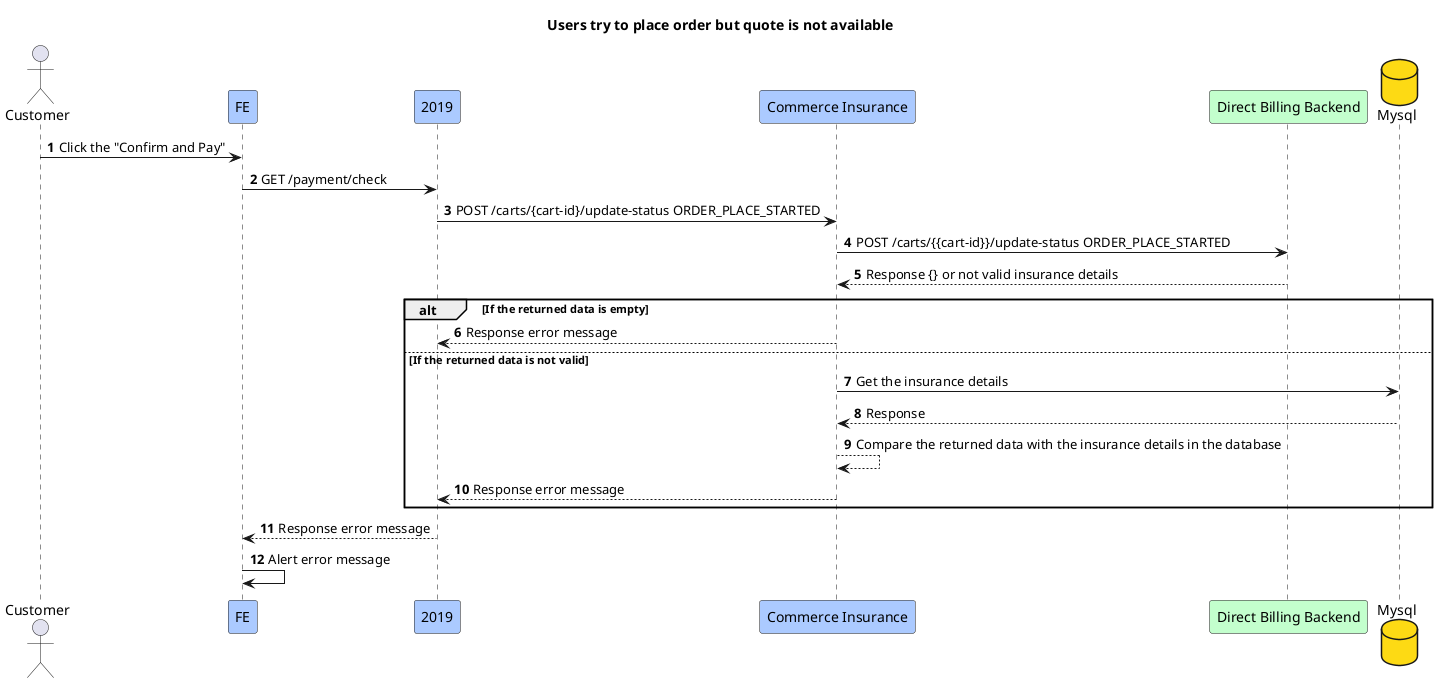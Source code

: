 @startuml
title Users try to place order but quote is not available
actor Customer
participant FE #abcaff
participant "2019" #abcaff
participant "Commerce Insurance" #abcaff
participant "Direct Billing Backend" #c3ffcd
database "Mysql" #fdda14

autonumber
Customer -> FE:Click the "Confirm and Pay"
FE -> 2019:GET /payment/check
2019 -> "Commerce Insurance":POST /carts/{cart-id}/update-status ORDER_PLACE_STARTED
"Commerce Insurance" -> "Direct Billing Backend":POST /carts/{{cart-id}}/update-status ORDER_PLACE_STARTED
"Direct Billing Backend" --> "Commerce Insurance":Response {} or not valid insurance details

alt If the returned data is empty
    "Commerce Insurance" --> 2019:Response error message
else If the returned data is not valid
    "Commerce Insurance" -> "Mysql":Get the insurance details
    "Mysql" --> "Commerce Insurance":Response
    "Commerce Insurance" --> "Commerce Insurance" :Compare the returned data with the insurance details in the database
    "Commerce Insurance"  --> 2019:Response error message
end
    "2019"  --> FE:Response error message

    FE -> FE:Alert error message

@enduml

